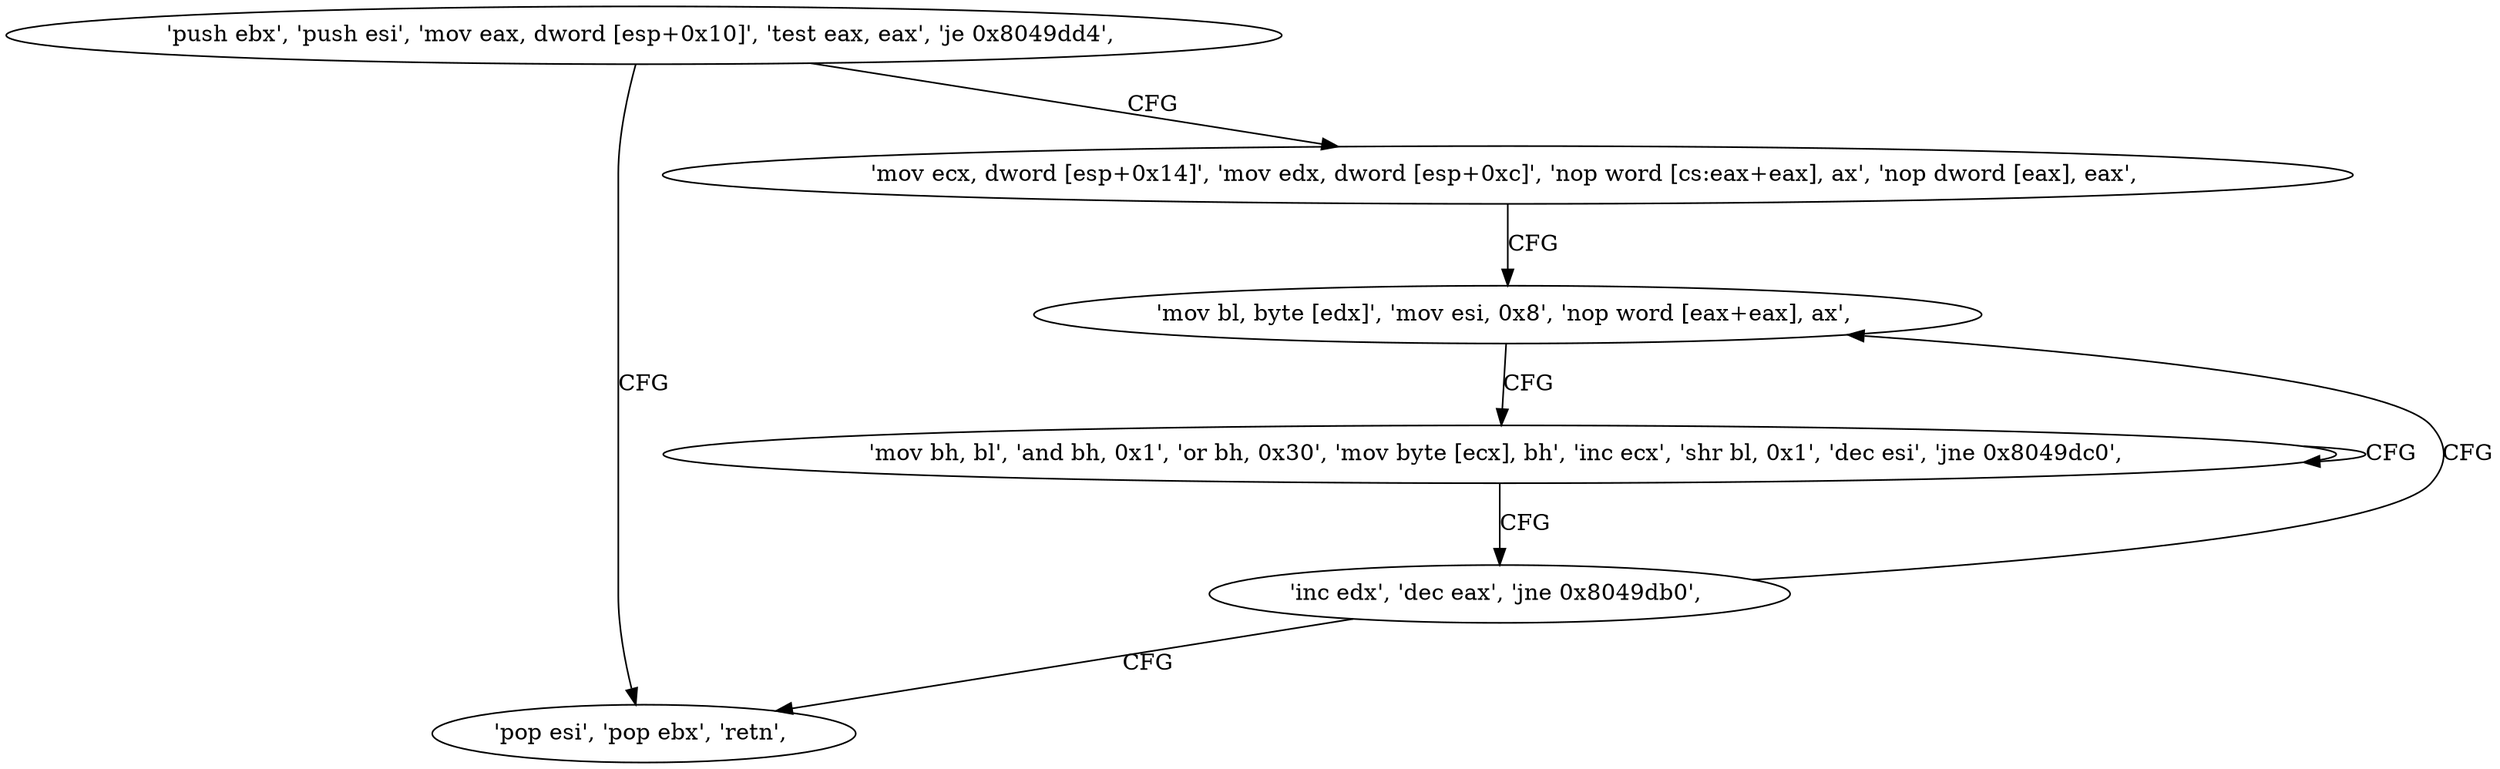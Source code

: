 digraph "func" {
"134520208" [label = "'push ebx', 'push esi', 'mov eax, dword [esp+0x10]', 'test eax, eax', 'je 0x8049dd4', " ]
"134520276" [label = "'pop esi', 'pop ebx', 'retn', " ]
"134520218" [label = "'mov ecx, dword [esp+0x14]', 'mov edx, dword [esp+0xc]', 'nop word [cs:eax+eax], ax', 'nop dword [eax], eax', " ]
"134520240" [label = "'mov bl, byte [edx]', 'mov esi, 0x8', 'nop word [eax+eax], ax', " ]
"134520256" [label = "'mov bh, bl', 'and bh, 0x1', 'or bh, 0x30', 'mov byte [ecx], bh', 'inc ecx', 'shr bl, 0x1', 'dec esi', 'jne 0x8049dc0', " ]
"134520272" [label = "'inc edx', 'dec eax', 'jne 0x8049db0', " ]
"134520208" -> "134520276" [ label = "CFG" ]
"134520208" -> "134520218" [ label = "CFG" ]
"134520218" -> "134520240" [ label = "CFG" ]
"134520240" -> "134520256" [ label = "CFG" ]
"134520256" -> "134520256" [ label = "CFG" ]
"134520256" -> "134520272" [ label = "CFG" ]
"134520272" -> "134520240" [ label = "CFG" ]
"134520272" -> "134520276" [ label = "CFG" ]
}
